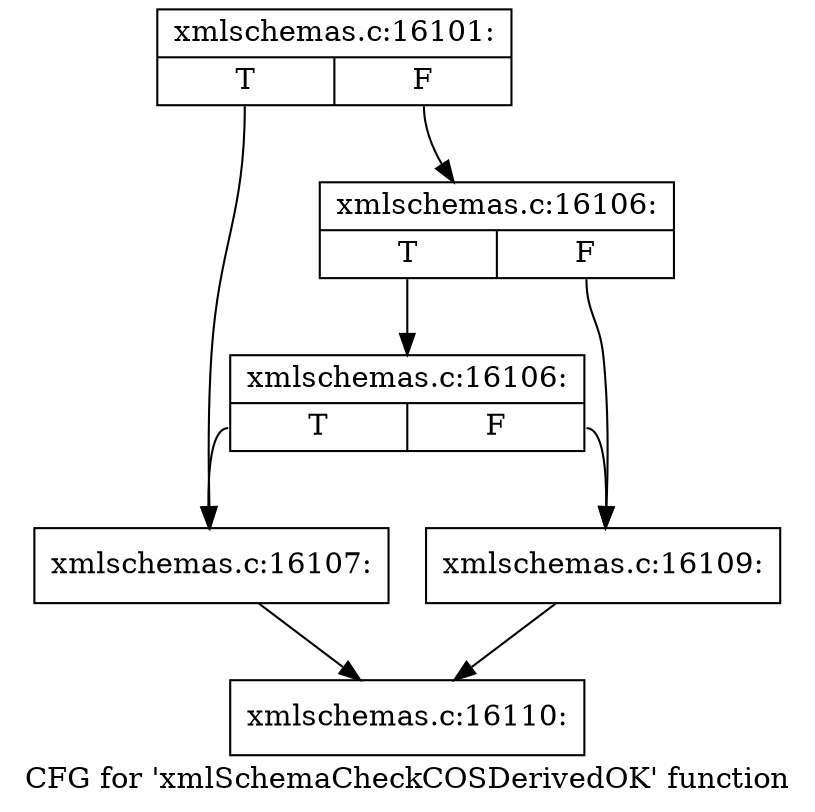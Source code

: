 digraph "CFG for 'xmlSchemaCheckCOSDerivedOK' function" {
	label="CFG for 'xmlSchemaCheckCOSDerivedOK' function";

	Node0x53190a0 [shape=record,label="{xmlschemas.c:16101:|{<s0>T|<s1>F}}"];
	Node0x53190a0:s0 -> Node0x531c960;
	Node0x53190a0:s1 -> Node0x531ca50;
	Node0x531ca50 [shape=record,label="{xmlschemas.c:16106:|{<s0>T|<s1>F}}"];
	Node0x531ca50:s0 -> Node0x531cda0;
	Node0x531ca50:s1 -> Node0x531ca00;
	Node0x531cda0 [shape=record,label="{xmlschemas.c:16106:|{<s0>T|<s1>F}}"];
	Node0x531cda0:s0 -> Node0x531c960;
	Node0x531cda0:s1 -> Node0x531ca00;
	Node0x531c960 [shape=record,label="{xmlschemas.c:16107:}"];
	Node0x531c960 -> Node0x531bc80;
	Node0x531ca00 [shape=record,label="{xmlschemas.c:16109:}"];
	Node0x531ca00 -> Node0x531bc80;
	Node0x531bc80 [shape=record,label="{xmlschemas.c:16110:}"];
}
